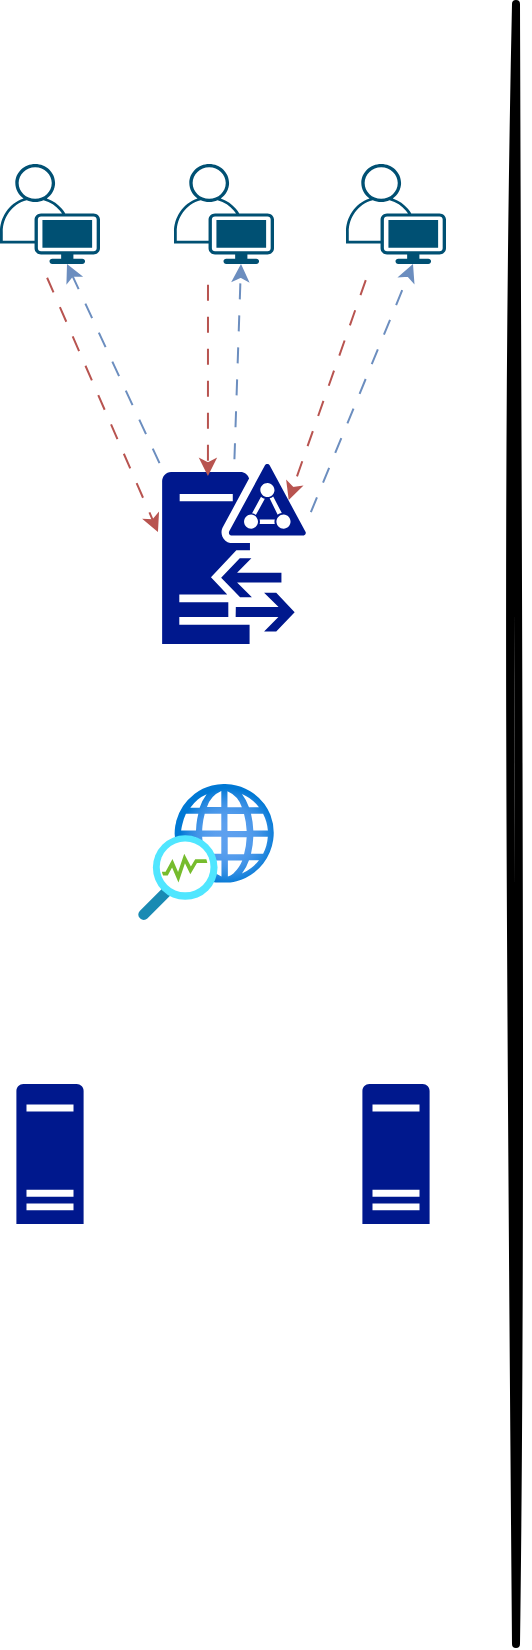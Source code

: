 <mxfile version="24.8.3">
  <diagram name="第 1 页" id="wM19efWY_wCf7CkMUwO7">
    <mxGraphModel dx="2074" dy="1045" grid="1" gridSize="10" guides="1" tooltips="1" connect="1" arrows="1" fold="1" page="1" pageScale="1" pageWidth="827" pageHeight="1169" math="0" shadow="0">
      <root>
        <mxCell id="0" />
        <mxCell id="1" parent="0" />
        <mxCell id="pKUqhJFQ7Gz_laTUtSQL-4" value="" style="points=[[0.35,0,0],[0.98,0.51,0],[1,0.71,0],[0.67,1,0],[0,0.795,0],[0,0.65,0]];verticalLabelPosition=bottom;sketch=0;html=1;verticalAlign=top;aspect=fixed;align=center;pointerEvents=1;shape=mxgraph.cisco19.user;fillColor=#005073;strokeColor=none;hachureGap=4;jiggle=2;curveFitting=1;fontFamily=Architects Daughter;fontSource=https%3A%2F%2Ffonts.googleapis.com%2Fcss%3Ffamily%3DArchitects%2BDaughter;" vertex="1" parent="1">
          <mxGeometry x="127" y="230" width="50" height="50" as="geometry" />
        </mxCell>
        <mxCell id="pKUqhJFQ7Gz_laTUtSQL-5" value="" style="points=[[0.35,0,0],[0.98,0.51,0],[1,0.71,0],[0.67,1,0],[0,0.795,0],[0,0.65,0]];verticalLabelPosition=bottom;sketch=0;html=1;verticalAlign=top;aspect=fixed;align=center;pointerEvents=1;shape=mxgraph.cisco19.user;fillColor=#005073;strokeColor=none;hachureGap=4;jiggle=2;curveFitting=1;fontFamily=Architects Daughter;fontSource=https%3A%2F%2Ffonts.googleapis.com%2Fcss%3Ffamily%3DArchitects%2BDaughter;" vertex="1" parent="1">
          <mxGeometry x="300" y="230" width="50" height="50" as="geometry" />
        </mxCell>
        <mxCell id="pKUqhJFQ7Gz_laTUtSQL-6" value="" style="points=[[0.35,0,0],[0.98,0.51,0],[1,0.71,0],[0.67,1,0],[0,0.795,0],[0,0.65,0]];verticalLabelPosition=bottom;sketch=0;html=1;verticalAlign=top;aspect=fixed;align=center;pointerEvents=1;shape=mxgraph.cisco19.user;fillColor=#005073;strokeColor=none;hachureGap=4;jiggle=2;curveFitting=1;fontFamily=Architects Daughter;fontSource=https%3A%2F%2Ffonts.googleapis.com%2Fcss%3Ffamily%3DArchitects%2BDaughter;" vertex="1" parent="1">
          <mxGeometry x="214" y="230" width="50" height="50" as="geometry" />
        </mxCell>
        <mxCell id="pKUqhJFQ7Gz_laTUtSQL-7" value="" style="sketch=0;aspect=fixed;pointerEvents=1;shadow=0;dashed=0;html=1;strokeColor=none;labelPosition=center;verticalLabelPosition=bottom;verticalAlign=top;align=center;fillColor=#00188D;shape=mxgraph.mscae.enterprise.d;hachureGap=4;jiggle=2;curveFitting=1;fontFamily=Architects Daughter;fontSource=https%3A%2F%2Ffonts.googleapis.com%2Fcss%3Ffamily%3DArchitects%2BDaughter;" vertex="1" parent="1">
          <mxGeometry x="208" y="380" width="72" height="90" as="geometry" />
        </mxCell>
        <mxCell id="pKUqhJFQ7Gz_laTUtSQL-12" value="" style="image;aspect=fixed;html=1;points=[];align=center;fontSize=12;image=img/lib/azure2/networking/Network_Watcher.svg;sketch=1;hachureGap=4;jiggle=2;curveFitting=1;fontFamily=Architects Daughter;fontSource=https%3A%2F%2Ffonts.googleapis.com%2Fcss%3Ffamily%3DArchitects%2BDaughter;" vertex="1" parent="1">
          <mxGeometry x="196" y="540" width="68" height="68" as="geometry" />
        </mxCell>
        <mxCell id="pKUqhJFQ7Gz_laTUtSQL-13" value="" style="line;strokeWidth=4;direction=south;html=1;perimeter=backbonePerimeter;points=[];outlineConnect=0;sketch=1;hachureGap=4;jiggle=2;curveFitting=1;fontFamily=Architects Daughter;fontSource=https%3A%2F%2Ffonts.googleapis.com%2Fcss%3Ffamily%3DArchitects%2BDaughter;" vertex="1" parent="1">
          <mxGeometry x="380" y="150" width="10" height="820" as="geometry" />
        </mxCell>
        <mxCell id="pKUqhJFQ7Gz_laTUtSQL-14" value="" style="sketch=0;aspect=fixed;pointerEvents=1;shadow=0;dashed=0;html=1;strokeColor=none;labelPosition=center;verticalLabelPosition=bottom;verticalAlign=top;align=center;fillColor=#00188D;shape=mxgraph.mscae.enterprise.server_generic;hachureGap=4;jiggle=2;curveFitting=1;fontFamily=Architects Daughter;fontSource=https%3A%2F%2Ffonts.googleapis.com%2Fcss%3Ffamily%3DArchitects%2BDaughter;" vertex="1" parent="1">
          <mxGeometry x="135.2" y="690" width="33.6" height="70" as="geometry" />
        </mxCell>
        <mxCell id="pKUqhJFQ7Gz_laTUtSQL-15" value="" style="sketch=0;aspect=fixed;pointerEvents=1;shadow=0;dashed=0;html=1;strokeColor=none;labelPosition=center;verticalLabelPosition=bottom;verticalAlign=top;align=center;fillColor=#00188D;shape=mxgraph.mscae.enterprise.server_generic;hachureGap=4;jiggle=2;curveFitting=1;fontFamily=Architects Daughter;fontSource=https%3A%2F%2Ffonts.googleapis.com%2Fcss%3Ffamily%3DArchitects%2BDaughter;" vertex="1" parent="1">
          <mxGeometry x="308.2" y="690" width="33.6" height="70" as="geometry" />
        </mxCell>
        <mxCell id="pKUqhJFQ7Gz_laTUtSQL-16" style="rounded=0;hachureGap=4;orthogonalLoop=1;jettySize=auto;html=1;exitX=0.42;exitY=1.02;exitDx=0;exitDy=0;exitPerimeter=0;fontFamily=Architects Daughter;fontSource=https%3A%2F%2Ffonts.googleapis.com%2Fcss%3Ffamily%3DArchitects%2BDaughter;flowAnimation=1;fillColor=#f8cecc;strokeColor=#b85450;entryX=-0.028;entryY=0.378;entryDx=0;entryDy=0;entryPerimeter=0;" edge="1" parent="1" source="pKUqhJFQ7Gz_laTUtSQL-4" target="pKUqhJFQ7Gz_laTUtSQL-7">
          <mxGeometry relative="1" as="geometry">
            <mxPoint x="200" y="420" as="targetPoint" />
          </mxGeometry>
        </mxCell>
        <mxCell id="pKUqhJFQ7Gz_laTUtSQL-17" style="rounded=0;hachureGap=4;orthogonalLoop=1;jettySize=auto;html=1;exitX=0.34;exitY=1.08;exitDx=0;exitDy=0;exitPerimeter=0;entryX=0.319;entryY=0.067;entryDx=0;entryDy=0;entryPerimeter=0;fontFamily=Architects Daughter;fontSource=https%3A%2F%2Ffonts.googleapis.com%2Fcss%3Ffamily%3DArchitects%2BDaughter;flowAnimation=1;fillColor=#f8cecc;strokeColor=#b85450;" edge="1" parent="1" source="pKUqhJFQ7Gz_laTUtSQL-6" target="pKUqhJFQ7Gz_laTUtSQL-7">
          <mxGeometry relative="1" as="geometry" />
        </mxCell>
        <mxCell id="pKUqhJFQ7Gz_laTUtSQL-18" style="rounded=0;hachureGap=4;orthogonalLoop=1;jettySize=auto;html=1;exitX=0.24;exitY=1.04;exitDx=0;exitDy=0;exitPerimeter=0;entryX=0.88;entryY=0.2;entryDx=0;entryDy=0;entryPerimeter=0;fontFamily=Architects Daughter;fontSource=https%3A%2F%2Ffonts.googleapis.com%2Fcss%3Ffamily%3DArchitects%2BDaughter;flowAnimation=1;fillColor=#f8cecc;strokeColor=#b85450;" edge="1" parent="1" source="pKUqhJFQ7Gz_laTUtSQL-5" target="pKUqhJFQ7Gz_laTUtSQL-7">
          <mxGeometry relative="1" as="geometry" />
        </mxCell>
        <mxCell id="pKUqhJFQ7Gz_laTUtSQL-20" style="rounded=0;hachureGap=4;orthogonalLoop=1;jettySize=auto;html=1;exitX=0.5;exitY=0.045;exitDx=0;exitDy=0;exitPerimeter=0;entryX=0.67;entryY=1;entryDx=0;entryDy=0;entryPerimeter=0;fontFamily=Architects Daughter;fontSource=https%3A%2F%2Ffonts.googleapis.com%2Fcss%3Ffamily%3DArchitects%2BDaughter;flowAnimation=1;strokeColor=#6c8ebf;fillColor=#dae8fc;" edge="1" parent="1" source="pKUqhJFQ7Gz_laTUtSQL-7" target="pKUqhJFQ7Gz_laTUtSQL-6">
          <mxGeometry relative="1" as="geometry" />
        </mxCell>
        <mxCell id="pKUqhJFQ7Gz_laTUtSQL-21" style="rounded=0;hachureGap=4;orthogonalLoop=1;jettySize=auto;html=1;exitX=0.02;exitY=0.06;exitDx=0;exitDy=0;exitPerimeter=0;entryX=0.67;entryY=1;entryDx=0;entryDy=0;entryPerimeter=0;fontFamily=Architects Daughter;fontSource=https%3A%2F%2Ffonts.googleapis.com%2Fcss%3Ffamily%3DArchitects%2BDaughter;flowAnimation=1;fillColor=#dae8fc;strokeColor=#6c8ebf;" edge="1" parent="1" source="pKUqhJFQ7Gz_laTUtSQL-7" target="pKUqhJFQ7Gz_laTUtSQL-4">
          <mxGeometry relative="1" as="geometry" />
        </mxCell>
        <mxCell id="pKUqhJFQ7Gz_laTUtSQL-22" style="rounded=0;hachureGap=4;orthogonalLoop=1;jettySize=auto;html=1;entryX=0.67;entryY=1;entryDx=0;entryDy=0;entryPerimeter=0;fontFamily=Architects Daughter;fontSource=https%3A%2F%2Ffonts.googleapis.com%2Fcss%3Ffamily%3DArchitects%2BDaughter;flowAnimation=1;fillColor=#dae8fc;strokeColor=#6c8ebf;" edge="1" parent="1" target="pKUqhJFQ7Gz_laTUtSQL-5">
          <mxGeometry relative="1" as="geometry">
            <mxPoint x="280" y="410" as="sourcePoint" />
          </mxGeometry>
        </mxCell>
      </root>
    </mxGraphModel>
  </diagram>
</mxfile>
